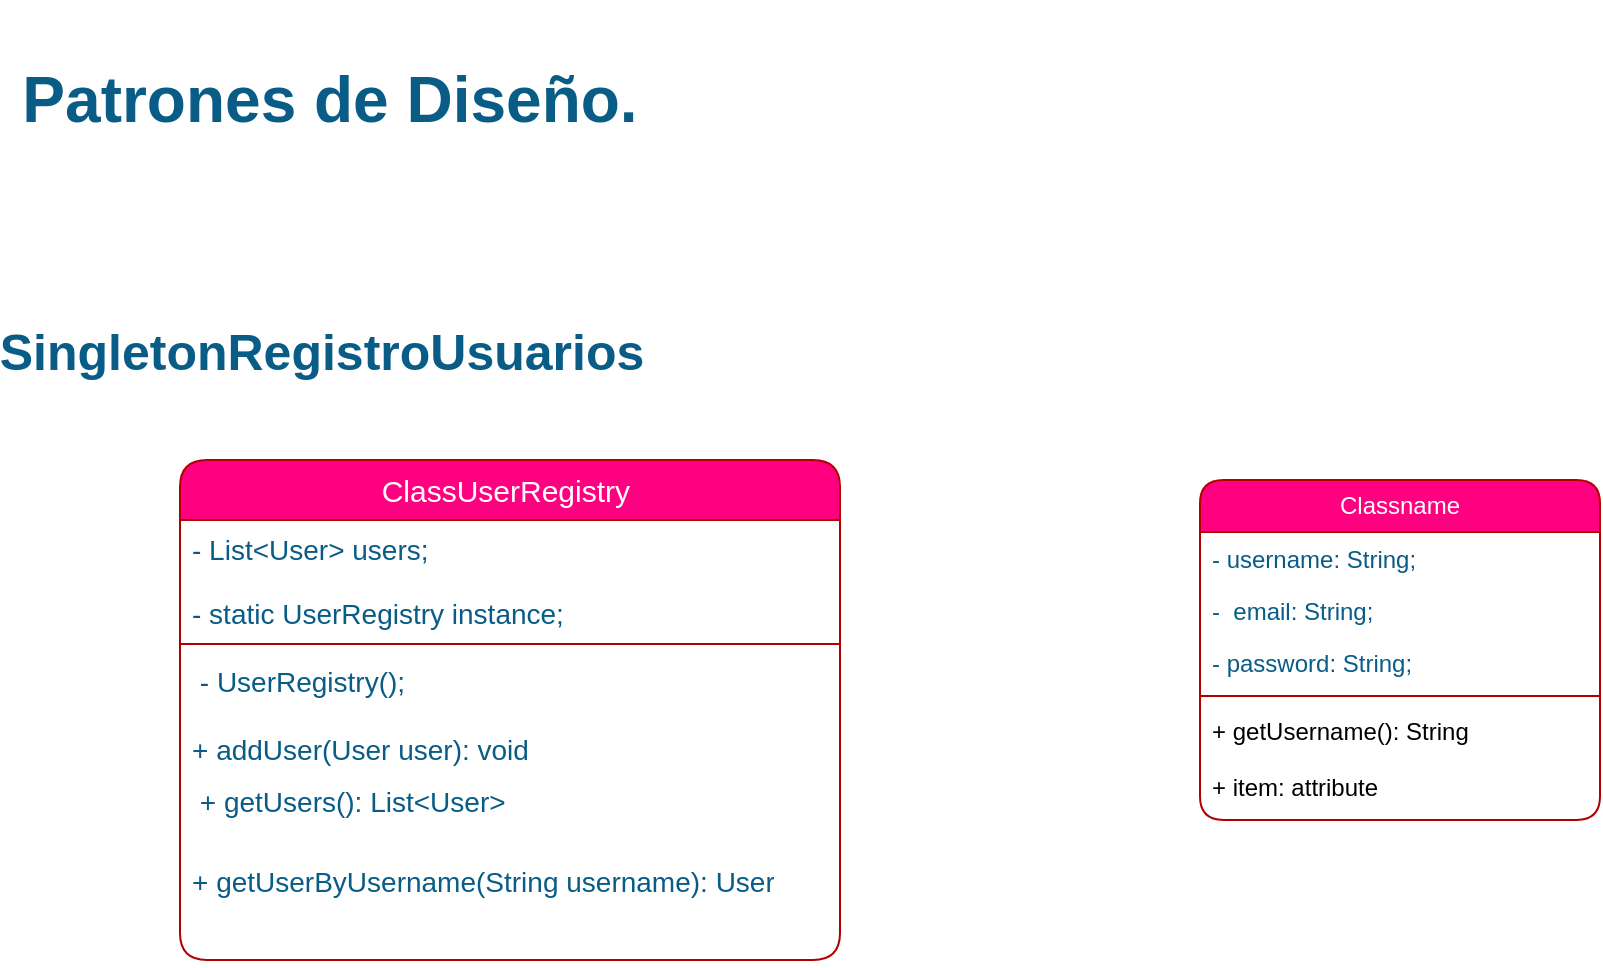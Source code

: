 <mxfile version="21.7.2" type="github">
  <diagram name="Página-1" id="xAp5_nIOidXn7bsCaXmw">
    <mxGraphModel dx="1222" dy="601" grid="1" gridSize="10" guides="1" tooltips="1" connect="1" arrows="1" fold="1" page="1" pageScale="1" pageWidth="980" pageHeight="1390" background="#ffffff" math="0" shadow="0">
      <root>
        <mxCell id="0" />
        <mxCell id="1" parent="0" />
        <mxCell id="Cq4Px8_UaJGYftp4jB81-1" value="&lt;b&gt;&lt;font style=&quot;font-size: 32px;&quot;&gt;Patrones de Diseño.&lt;/font&gt;&lt;/b&gt;" style="text;html=1;strokeColor=none;fillColor=none;align=center;verticalAlign=middle;whiteSpace=wrap;rounded=1;labelBackgroundColor=none;fontColor=#095C86;" parent="1" vertex="1">
          <mxGeometry width="330" height="100" as="geometry" />
        </mxCell>
        <mxCell id="Cq4Px8_UaJGYftp4jB81-2" value="&lt;b&gt;&lt;font style=&quot;font-size: 25px;&quot;&gt;SingletonRegistroUsuarios&lt;/font&gt;&lt;/b&gt;" style="text;html=1;strokeColor=none;fillColor=none;align=center;verticalAlign=middle;whiteSpace=wrap;rounded=1;labelBackgroundColor=none;fontColor=#095C86;" parent="1" vertex="1">
          <mxGeometry x="131" y="160" width="60" height="30" as="geometry" />
        </mxCell>
        <mxCell id="Cq4Px8_UaJGYftp4jB81-3" value="&lt;font style=&quot;font-size: 15px;&quot;&gt;ClassUserRegistry&amp;nbsp;&lt;/font&gt;" style="swimlane;fontStyle=0;childLayout=stackLayout;horizontal=1;startSize=30;fillColor=#FF0080;horizontalStack=0;resizeParent=1;resizeParentMax=0;resizeLast=0;collapsible=1;marginBottom=0;whiteSpace=wrap;html=1;labelBackgroundColor=none;strokeColor=#B20000;rounded=1;labelBorderColor=none;fontColor=#ffffff;" parent="1" vertex="1">
          <mxGeometry x="90" y="230" width="330" height="250" as="geometry" />
        </mxCell>
        <mxCell id="Cq4Px8_UaJGYftp4jB81-4" value="&lt;font style=&quot;font-size: 14px;&quot;&gt;- List&amp;lt;User&amp;gt; users;&lt;/font&gt;" style="text;strokeColor=none;fillColor=none;align=left;verticalAlign=top;spacingLeft=4;spacingRight=4;overflow=hidden;rotatable=0;points=[[0,0.5],[1,0.5]];portConstraint=eastwest;whiteSpace=wrap;html=1;labelBackgroundColor=none;fontColor=#095C86;rounded=1;" parent="Cq4Px8_UaJGYftp4jB81-3" vertex="1">
          <mxGeometry y="30" width="330" height="32" as="geometry" />
        </mxCell>
        <mxCell id="Cq4Px8_UaJGYftp4jB81-5" value="&lt;font style=&quot;font-size: 14px;&quot;&gt;- static UserRegistry instance;&lt;/font&gt;" style="text;strokeColor=none;fillColor=none;align=left;verticalAlign=top;spacingLeft=4;spacingRight=4;overflow=hidden;rotatable=0;points=[[0,0.5],[1,0.5]];portConstraint=eastwest;whiteSpace=wrap;html=1;labelBackgroundColor=none;fontColor=#095C86;rounded=1;" parent="Cq4Px8_UaJGYftp4jB81-3" vertex="1">
          <mxGeometry y="62" width="330" height="26" as="geometry" />
        </mxCell>
        <mxCell id="Cq4Px8_UaJGYftp4jB81-18" value="" style="line;strokeWidth=1;fillColor=none;align=left;verticalAlign=middle;spacingTop=-1;spacingLeft=3;spacingRight=3;rotatable=0;labelPosition=right;points=[];portConstraint=eastwest;strokeColor=inherit;fontColor=#095C86;" parent="Cq4Px8_UaJGYftp4jB81-3" vertex="1">
          <mxGeometry y="88" width="330" height="8" as="geometry" />
        </mxCell>
        <mxCell id="Cq4Px8_UaJGYftp4jB81-6" value="&lt;font style=&quot;font-size: 14px;&quot;&gt;&amp;nbsp;- UserRegistry();&amp;nbsp;&lt;/font&gt;" style="text;strokeColor=none;fillColor=none;align=left;verticalAlign=top;spacingLeft=4;spacingRight=4;overflow=hidden;rotatable=0;points=[[0,0.5],[1,0.5]];portConstraint=eastwest;whiteSpace=wrap;html=1;labelBackgroundColor=none;fontColor=#095C86;rounded=1;" parent="Cq4Px8_UaJGYftp4jB81-3" vertex="1">
          <mxGeometry y="96" width="330" height="34" as="geometry" />
        </mxCell>
        <mxCell id="Cq4Px8_UaJGYftp4jB81-17" value="&lt;font style=&quot;font-size: 14px;&quot;&gt;+ addUser(User user): void&amp;nbsp; &amp;nbsp;&lt;/font&gt;" style="text;strokeColor=none;fillColor=none;align=left;verticalAlign=top;spacingLeft=4;spacingRight=4;overflow=hidden;rotatable=0;points=[[0,0.5],[1,0.5]];portConstraint=eastwest;whiteSpace=wrap;html=1;fontColor=#095C86;" parent="Cq4Px8_UaJGYftp4jB81-3" vertex="1">
          <mxGeometry y="130" width="330" height="26" as="geometry" />
        </mxCell>
        <mxCell id="Cq4Px8_UaJGYftp4jB81-13" value="&lt;font style=&quot;font-size: 14px;&quot;&gt;&amp;nbsp;+ getUsers(): List&amp;lt;User&amp;gt;&amp;nbsp;&amp;nbsp;&lt;/font&gt;" style="text;strokeColor=none;fillColor=none;align=left;verticalAlign=top;spacingLeft=4;spacingRight=4;overflow=hidden;rotatable=0;points=[[0,0.5],[1,0.5]];portConstraint=eastwest;whiteSpace=wrap;html=1;fontColor=#095C86;" parent="Cq4Px8_UaJGYftp4jB81-3" vertex="1">
          <mxGeometry y="156" width="330" height="40" as="geometry" />
        </mxCell>
        <mxCell id="5McXpnzCs9Zyg0v3NXpM-1" value="&lt;font color=&quot;#095c86&quot; style=&quot;font-size: 14px;&quot;&gt;+ getUserByUsername(String username): User&lt;/font&gt;" style="text;strokeColor=none;fillColor=none;align=left;verticalAlign=top;spacingLeft=4;spacingRight=4;overflow=hidden;rotatable=0;points=[[0,0.5],[1,0.5]];portConstraint=eastwest;whiteSpace=wrap;html=1;" vertex="1" parent="Cq4Px8_UaJGYftp4jB81-3">
          <mxGeometry y="196" width="330" height="54" as="geometry" />
        </mxCell>
        <mxCell id="Cq4Px8_UaJGYftp4jB81-8" value="Classname" style="swimlane;fontStyle=0;childLayout=stackLayout;horizontal=1;startSize=26;fillColor=#FF0080;horizontalStack=0;resizeParent=1;resizeParentMax=0;resizeLast=0;collapsible=1;marginBottom=0;whiteSpace=wrap;html=1;labelBackgroundColor=none;strokeColor=#B20000;fontColor=#ffffff;rounded=1;" parent="1" vertex="1">
          <mxGeometry x="600" y="240" width="200" height="170" as="geometry" />
        </mxCell>
        <mxCell id="Cq4Px8_UaJGYftp4jB81-9" value="- username: String;" style="text;strokeColor=none;fillColor=none;align=left;verticalAlign=top;spacingLeft=4;spacingRight=4;overflow=hidden;rotatable=0;points=[[0,0.5],[1,0.5]];portConstraint=eastwest;whiteSpace=wrap;html=1;labelBackgroundColor=none;fontColor=#095C86;rounded=1;" parent="Cq4Px8_UaJGYftp4jB81-8" vertex="1">
          <mxGeometry y="26" width="200" height="26" as="geometry" />
        </mxCell>
        <mxCell id="Cq4Px8_UaJGYftp4jB81-10" value="-&amp;nbsp; email: String;" style="text;strokeColor=none;fillColor=none;align=left;verticalAlign=top;spacingLeft=4;spacingRight=4;overflow=hidden;rotatable=0;points=[[0,0.5],[1,0.5]];portConstraint=eastwest;whiteSpace=wrap;html=1;labelBackgroundColor=none;fontColor=#095C86;rounded=1;" parent="Cq4Px8_UaJGYftp4jB81-8" vertex="1">
          <mxGeometry y="52" width="200" height="26" as="geometry" />
        </mxCell>
        <mxCell id="Cq4Px8_UaJGYftp4jB81-11" value="- password: String;" style="text;strokeColor=none;fillColor=none;align=left;verticalAlign=top;spacingLeft=4;spacingRight=4;overflow=hidden;rotatable=0;points=[[0,0.5],[1,0.5]];portConstraint=eastwest;whiteSpace=wrap;html=1;labelBackgroundColor=none;fontColor=#095C86;rounded=1;" parent="Cq4Px8_UaJGYftp4jB81-8" vertex="1">
          <mxGeometry y="78" width="200" height="26" as="geometry" />
        </mxCell>
        <mxCell id="5McXpnzCs9Zyg0v3NXpM-3" value="" style="line;strokeWidth=1;fillColor=none;align=left;verticalAlign=middle;spacingTop=-1;spacingLeft=3;spacingRight=3;rotatable=0;labelPosition=right;points=[];portConstraint=eastwest;strokeColor=inherit;" vertex="1" parent="Cq4Px8_UaJGYftp4jB81-8">
          <mxGeometry y="104" width="200" height="8" as="geometry" />
        </mxCell>
        <mxCell id="5McXpnzCs9Zyg0v3NXpM-2" value="+ getUsername(): String" style="text;strokeColor=none;fillColor=none;align=left;verticalAlign=top;spacingLeft=4;spacingRight=4;overflow=hidden;rotatable=0;points=[[0,0.5],[1,0.5]];portConstraint=eastwest;whiteSpace=wrap;html=1;" vertex="1" parent="Cq4Px8_UaJGYftp4jB81-8">
          <mxGeometry y="112" width="200" height="28" as="geometry" />
        </mxCell>
        <mxCell id="5McXpnzCs9Zyg0v3NXpM-4" value="+ item: attribute" style="text;strokeColor=none;fillColor=none;align=left;verticalAlign=top;spacingLeft=4;spacingRight=4;overflow=hidden;rotatable=0;points=[[0,0.5],[1,0.5]];portConstraint=eastwest;whiteSpace=wrap;html=1;" vertex="1" parent="Cq4Px8_UaJGYftp4jB81-8">
          <mxGeometry y="140" width="200" height="30" as="geometry" />
        </mxCell>
      </root>
    </mxGraphModel>
  </diagram>
</mxfile>
